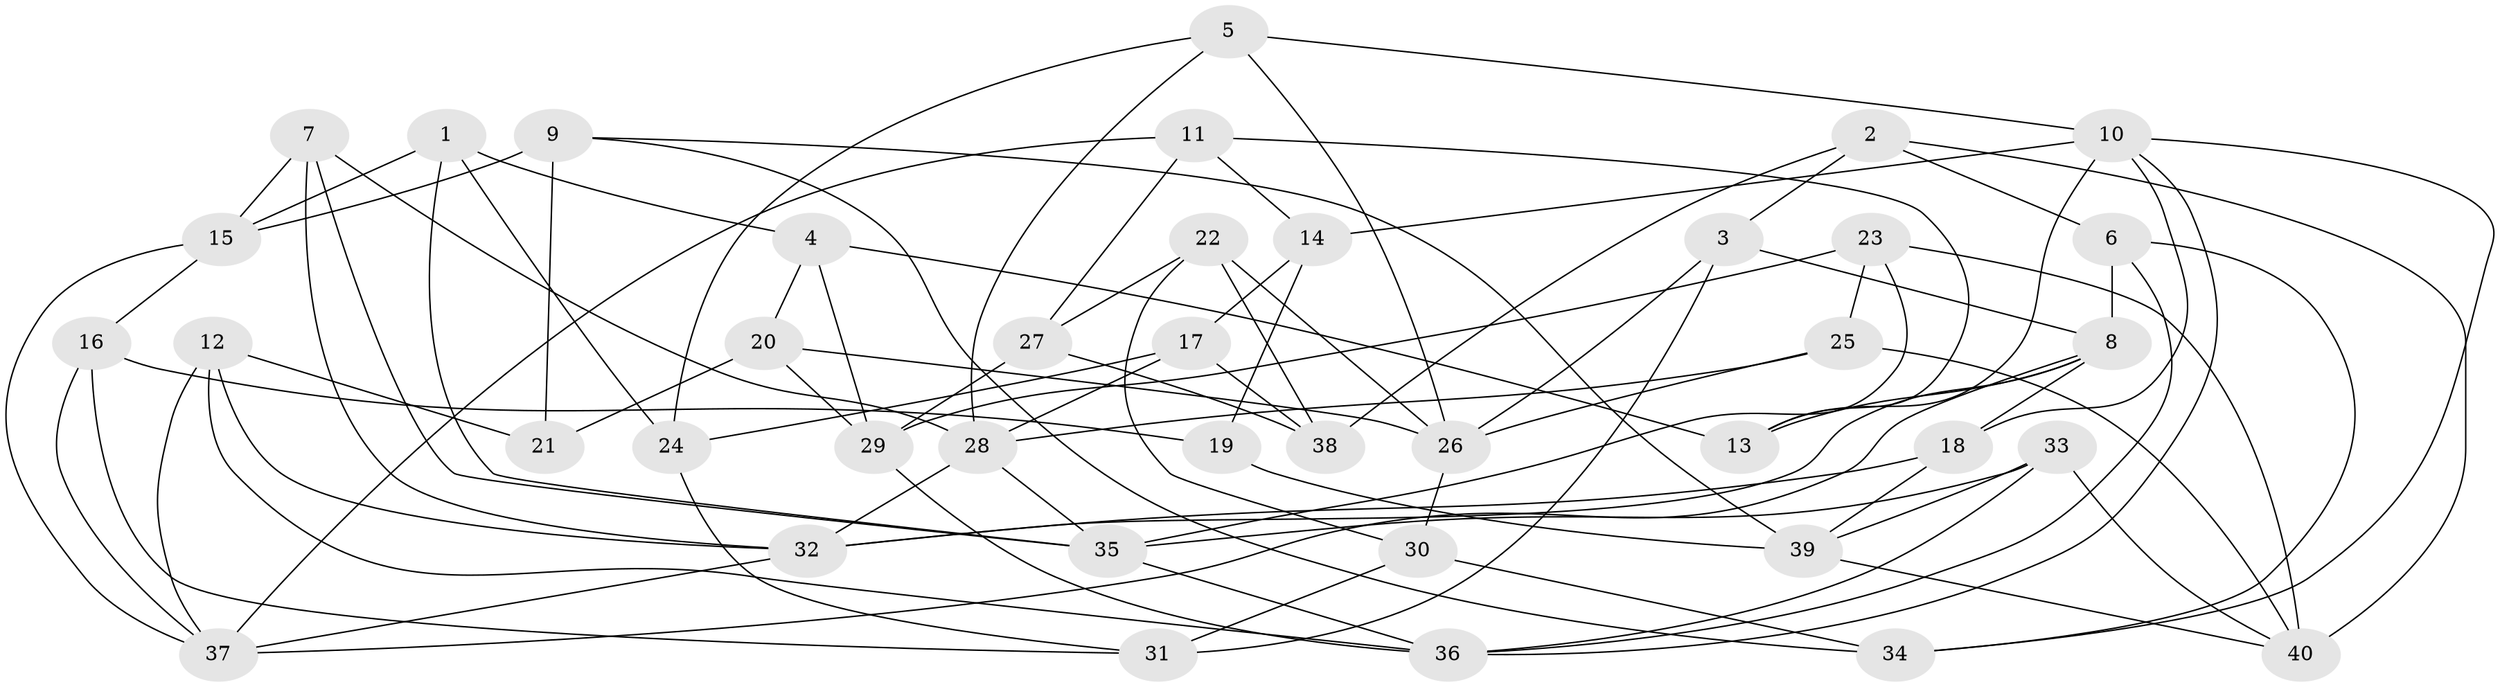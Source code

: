 // original degree distribution, {4: 1.0}
// Generated by graph-tools (version 1.1) at 2025/38/03/04/25 23:38:16]
// undirected, 40 vertices, 89 edges
graph export_dot {
  node [color=gray90,style=filled];
  1;
  2;
  3;
  4;
  5;
  6;
  7;
  8;
  9;
  10;
  11;
  12;
  13;
  14;
  15;
  16;
  17;
  18;
  19;
  20;
  21;
  22;
  23;
  24;
  25;
  26;
  27;
  28;
  29;
  30;
  31;
  32;
  33;
  34;
  35;
  36;
  37;
  38;
  39;
  40;
  1 -- 4 [weight=1.0];
  1 -- 15 [weight=1.0];
  1 -- 24 [weight=1.0];
  1 -- 35 [weight=1.0];
  2 -- 3 [weight=1.0];
  2 -- 6 [weight=1.0];
  2 -- 38 [weight=1.0];
  2 -- 40 [weight=1.0];
  3 -- 8 [weight=1.0];
  3 -- 26 [weight=1.0];
  3 -- 31 [weight=1.0];
  4 -- 13 [weight=1.0];
  4 -- 20 [weight=1.0];
  4 -- 29 [weight=1.0];
  5 -- 10 [weight=1.0];
  5 -- 24 [weight=1.0];
  5 -- 26 [weight=1.0];
  5 -- 28 [weight=1.0];
  6 -- 8 [weight=1.0];
  6 -- 34 [weight=1.0];
  6 -- 36 [weight=1.0];
  7 -- 15 [weight=1.0];
  7 -- 28 [weight=1.0];
  7 -- 32 [weight=1.0];
  7 -- 35 [weight=1.0];
  8 -- 13 [weight=1.0];
  8 -- 18 [weight=1.0];
  8 -- 32 [weight=1.0];
  8 -- 37 [weight=1.0];
  9 -- 15 [weight=2.0];
  9 -- 21 [weight=2.0];
  9 -- 34 [weight=1.0];
  9 -- 39 [weight=1.0];
  10 -- 13 [weight=1.0];
  10 -- 14 [weight=1.0];
  10 -- 18 [weight=1.0];
  10 -- 34 [weight=1.0];
  10 -- 36 [weight=1.0];
  11 -- 13 [weight=1.0];
  11 -- 14 [weight=1.0];
  11 -- 27 [weight=1.0];
  11 -- 37 [weight=1.0];
  12 -- 21 [weight=1.0];
  12 -- 32 [weight=1.0];
  12 -- 36 [weight=1.0];
  12 -- 37 [weight=1.0];
  14 -- 17 [weight=1.0];
  14 -- 19 [weight=1.0];
  15 -- 16 [weight=1.0];
  15 -- 37 [weight=1.0];
  16 -- 19 [weight=1.0];
  16 -- 31 [weight=1.0];
  16 -- 37 [weight=1.0];
  17 -- 24 [weight=1.0];
  17 -- 28 [weight=1.0];
  17 -- 38 [weight=1.0];
  18 -- 32 [weight=1.0];
  18 -- 39 [weight=1.0];
  19 -- 39 [weight=2.0];
  20 -- 21 [weight=1.0];
  20 -- 26 [weight=1.0];
  20 -- 29 [weight=1.0];
  22 -- 26 [weight=1.0];
  22 -- 27 [weight=1.0];
  22 -- 30 [weight=1.0];
  22 -- 38 [weight=3.0];
  23 -- 25 [weight=1.0];
  23 -- 29 [weight=2.0];
  23 -- 35 [weight=1.0];
  23 -- 40 [weight=2.0];
  24 -- 31 [weight=1.0];
  25 -- 26 [weight=1.0];
  25 -- 28 [weight=1.0];
  25 -- 40 [weight=1.0];
  26 -- 30 [weight=1.0];
  27 -- 29 [weight=1.0];
  27 -- 38 [weight=1.0];
  28 -- 32 [weight=1.0];
  28 -- 35 [weight=1.0];
  29 -- 36 [weight=1.0];
  30 -- 31 [weight=1.0];
  30 -- 34 [weight=1.0];
  32 -- 37 [weight=1.0];
  33 -- 35 [weight=1.0];
  33 -- 36 [weight=1.0];
  33 -- 39 [weight=1.0];
  33 -- 40 [weight=1.0];
  35 -- 36 [weight=1.0];
  39 -- 40 [weight=1.0];
}
